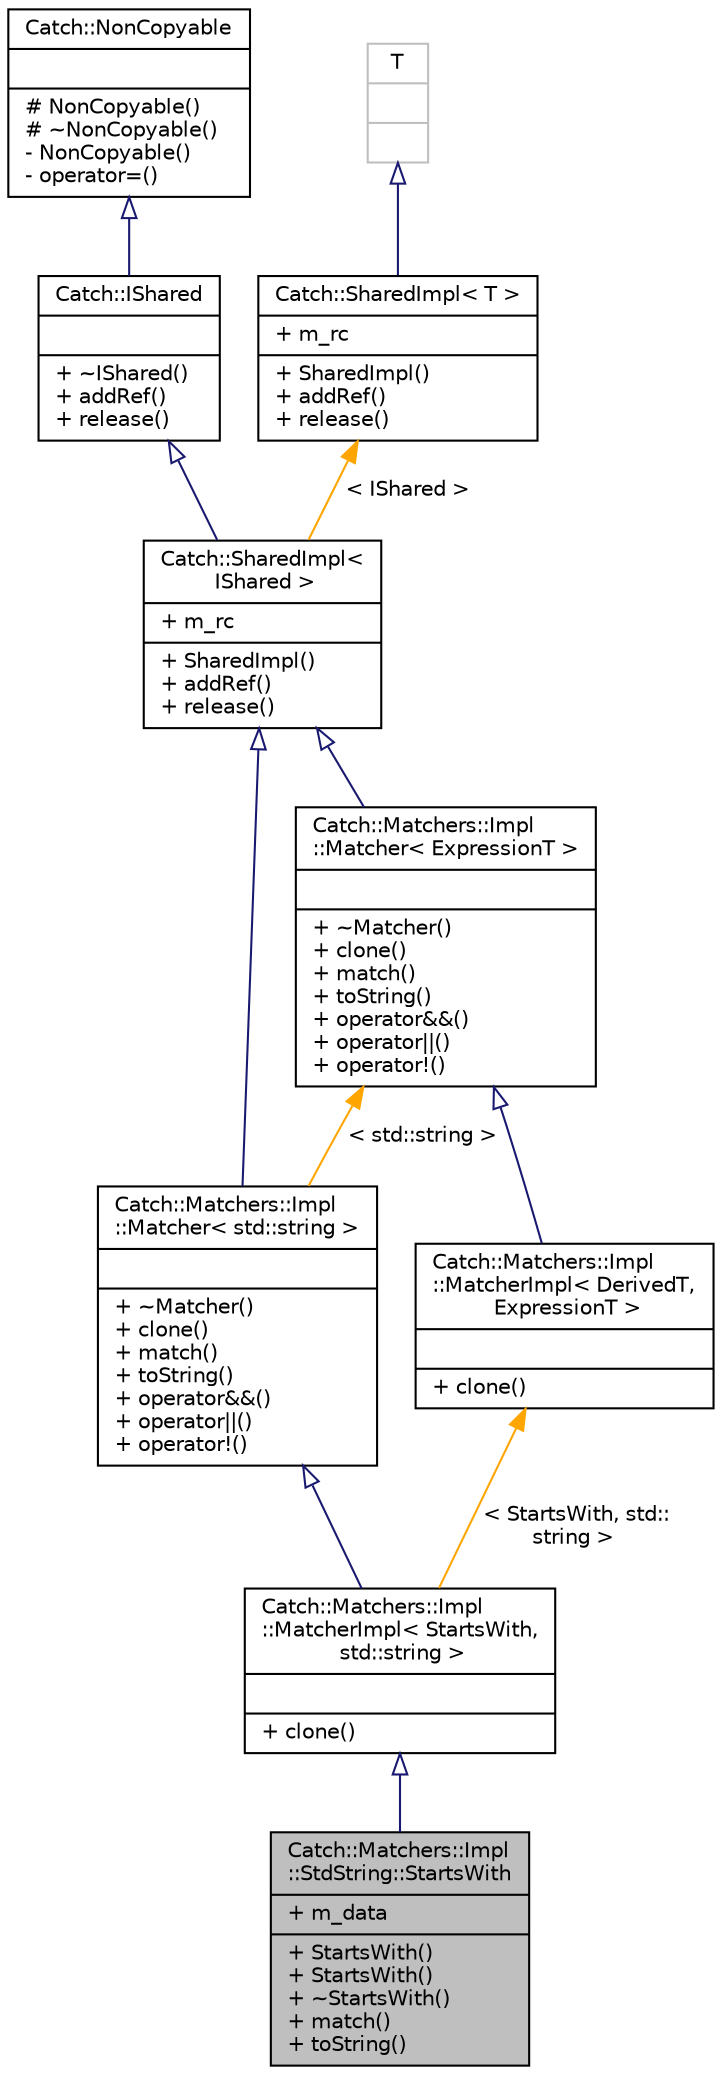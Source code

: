 digraph "Catch::Matchers::Impl::StdString::StartsWith"
{
  edge [fontname="Helvetica",fontsize="10",labelfontname="Helvetica",labelfontsize="10"];
  node [fontname="Helvetica",fontsize="10",shape=record];
  Node1 [label="{Catch::Matchers::Impl\l::StdString::StartsWith\n|+ m_data\l|+ StartsWith()\l+ StartsWith()\l+ ~StartsWith()\l+ match()\l+ toString()\l}",height=0.2,width=0.4,color="black", fillcolor="grey75", style="filled", fontcolor="black"];
  Node2 -> Node1 [dir="back",color="midnightblue",fontsize="10",style="solid",arrowtail="onormal"];
  Node2 [label="{Catch::Matchers::Impl\l::MatcherImpl\< StartsWith,\l std::string \>\n||+ clone()\l}",height=0.2,width=0.4,color="black", fillcolor="white", style="filled",URL="$structCatch_1_1Matchers_1_1Impl_1_1MatcherImpl.html"];
  Node3 -> Node2 [dir="back",color="midnightblue",fontsize="10",style="solid",arrowtail="onormal"];
  Node3 [label="{Catch::Matchers::Impl\l::Matcher\< std::string \>\n||+ ~Matcher()\l+ clone()\l+ match()\l+ toString()\l+ operator&&()\l+ operator\|\|()\l+ operator!()\l}",height=0.2,width=0.4,color="black", fillcolor="white", style="filled",URL="$structCatch_1_1Matchers_1_1Impl_1_1Matcher.html"];
  Node4 -> Node3 [dir="back",color="midnightblue",fontsize="10",style="solid",arrowtail="onormal"];
  Node4 [label="{Catch::SharedImpl\<\l IShared \>\n|+ m_rc\l|+ SharedImpl()\l+ addRef()\l+ release()\l}",height=0.2,width=0.4,color="black", fillcolor="white", style="filled",URL="$structCatch_1_1SharedImpl.html"];
  Node5 -> Node4 [dir="back",color="midnightblue",fontsize="10",style="solid",arrowtail="onormal"];
  Node5 [label="{Catch::IShared\n||+ ~IShared()\l+ addRef()\l+ release()\l}",height=0.2,width=0.4,color="black", fillcolor="white", style="filled",URL="$structCatch_1_1IShared.html"];
  Node6 -> Node5 [dir="back",color="midnightblue",fontsize="10",style="solid",arrowtail="onormal"];
  Node6 [label="{Catch::NonCopyable\n||# NonCopyable()\l# ~NonCopyable()\l- NonCopyable()\l- operator=()\l}",height=0.2,width=0.4,color="black", fillcolor="white", style="filled",URL="$classCatch_1_1NonCopyable.html"];
  Node7 -> Node4 [dir="back",color="orange",fontsize="10",style="solid",label=" \< IShared \>" ];
  Node7 [label="{Catch::SharedImpl\< T \>\n|+ m_rc\l|+ SharedImpl()\l+ addRef()\l+ release()\l}",height=0.2,width=0.4,color="black", fillcolor="white", style="filled",URL="$structCatch_1_1SharedImpl.html"];
  Node8 -> Node7 [dir="back",color="midnightblue",fontsize="10",style="solid",arrowtail="onormal"];
  Node8 [label="{T\n||}",height=0.2,width=0.4,color="grey75", fillcolor="white", style="filled"];
  Node9 -> Node3 [dir="back",color="orange",fontsize="10",style="solid",label=" \< std::string \>" ];
  Node9 [label="{Catch::Matchers::Impl\l::Matcher\< ExpressionT \>\n||+ ~Matcher()\l+ clone()\l+ match()\l+ toString()\l+ operator&&()\l+ operator\|\|()\l+ operator!()\l}",height=0.2,width=0.4,color="black", fillcolor="white", style="filled",URL="$structCatch_1_1Matchers_1_1Impl_1_1Matcher.html"];
  Node4 -> Node9 [dir="back",color="midnightblue",fontsize="10",style="solid",arrowtail="onormal"];
  Node10 -> Node2 [dir="back",color="orange",fontsize="10",style="solid",label=" \< StartsWith, std::\lstring \>" ];
  Node10 [label="{Catch::Matchers::Impl\l::MatcherImpl\< DerivedT,\l ExpressionT \>\n||+ clone()\l}",height=0.2,width=0.4,color="black", fillcolor="white", style="filled",URL="$structCatch_1_1Matchers_1_1Impl_1_1MatcherImpl.html"];
  Node9 -> Node10 [dir="back",color="midnightblue",fontsize="10",style="solid",arrowtail="onormal"];
}
